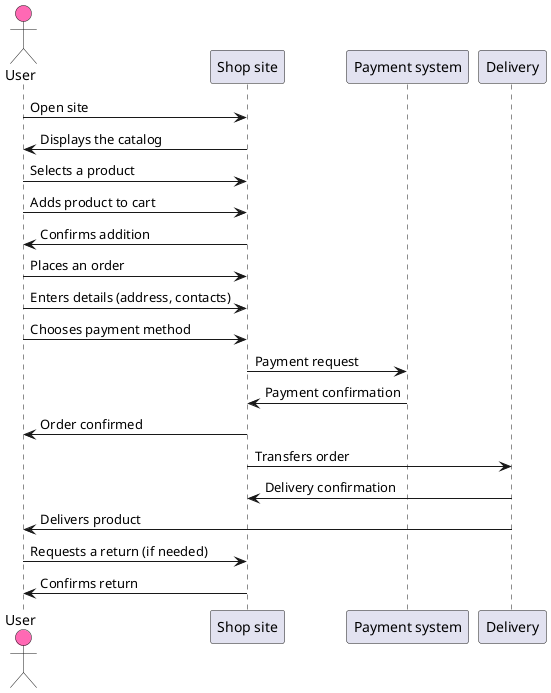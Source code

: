 @startuml
actor User as User #HotPink
participant "Shop site" as Site
participant "Payment system" as Payment
participant "Delivery" as Delivery

User -> Site : Open site
Site -> User : Displays the catalog

User -> Site : Selects a product  
User -> Site : Adds product to cart  
Site -> User : Confirms addition  

User -> Site : Places an order  
User -> Site : Enters details (address, contacts)  
User -> Site : Chooses payment method  

Site -> Payment : Payment request  
Payment -> Site : Payment confirmation  
Site -> User : Order confirmed  

Site -> Delivery : Transfers order  
Delivery -> Site : Delivery confirmation  

Delivery -> User : Delivers product  
User -> Site : Requests a return (if needed)  
Site -> User : Confirms return  


@enduml
